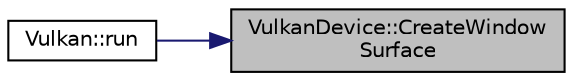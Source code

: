 digraph "VulkanDevice::CreateWindowSurface"
{
 // LATEX_PDF_SIZE
  edge [fontname="Helvetica",fontsize="10",labelfontname="Helvetica",labelfontsize="10"];
  node [fontname="Helvetica",fontsize="10",shape=record];
  rankdir="RL";
  Node1 [label="VulkanDevice::CreateWindow\lSurface",height=0.2,width=0.4,color="black", fillcolor="grey75", style="filled", fontcolor="black",tooltip=" "];
  Node1 -> Node2 [dir="back",color="midnightblue",fontsize="10",style="solid",fontname="Helvetica"];
  Node2 [label="Vulkan::run",height=0.2,width=0.4,color="black", fillcolor="white", style="filled",URL="$class_vulkan.html#a907b374b775bdfef3a85993ba8d75115",tooltip=" "];
}
